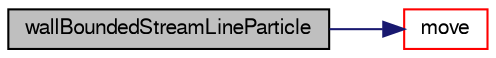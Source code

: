 digraph "wallBoundedStreamLineParticle"
{
  bgcolor="transparent";
  edge [fontname="FreeSans",fontsize="10",labelfontname="FreeSans",labelfontsize="10"];
  node [fontname="FreeSans",fontsize="10",shape=record];
  rankdir="LR";
  Node59 [label="wallBoundedStreamLineParticle",height=0.2,width=0.4,color="black", fillcolor="grey75", style="filled", fontcolor="black"];
  Node59 -> Node60 [color="midnightblue",fontsize="10",style="solid",fontname="FreeSans"];
  Node60 [label="move",height=0.2,width=0.4,color="red",URL="$a28810.html#ab2af4f225a9c3e9d8789961151f121ac",tooltip="Track all particles to their end point. "];
}
